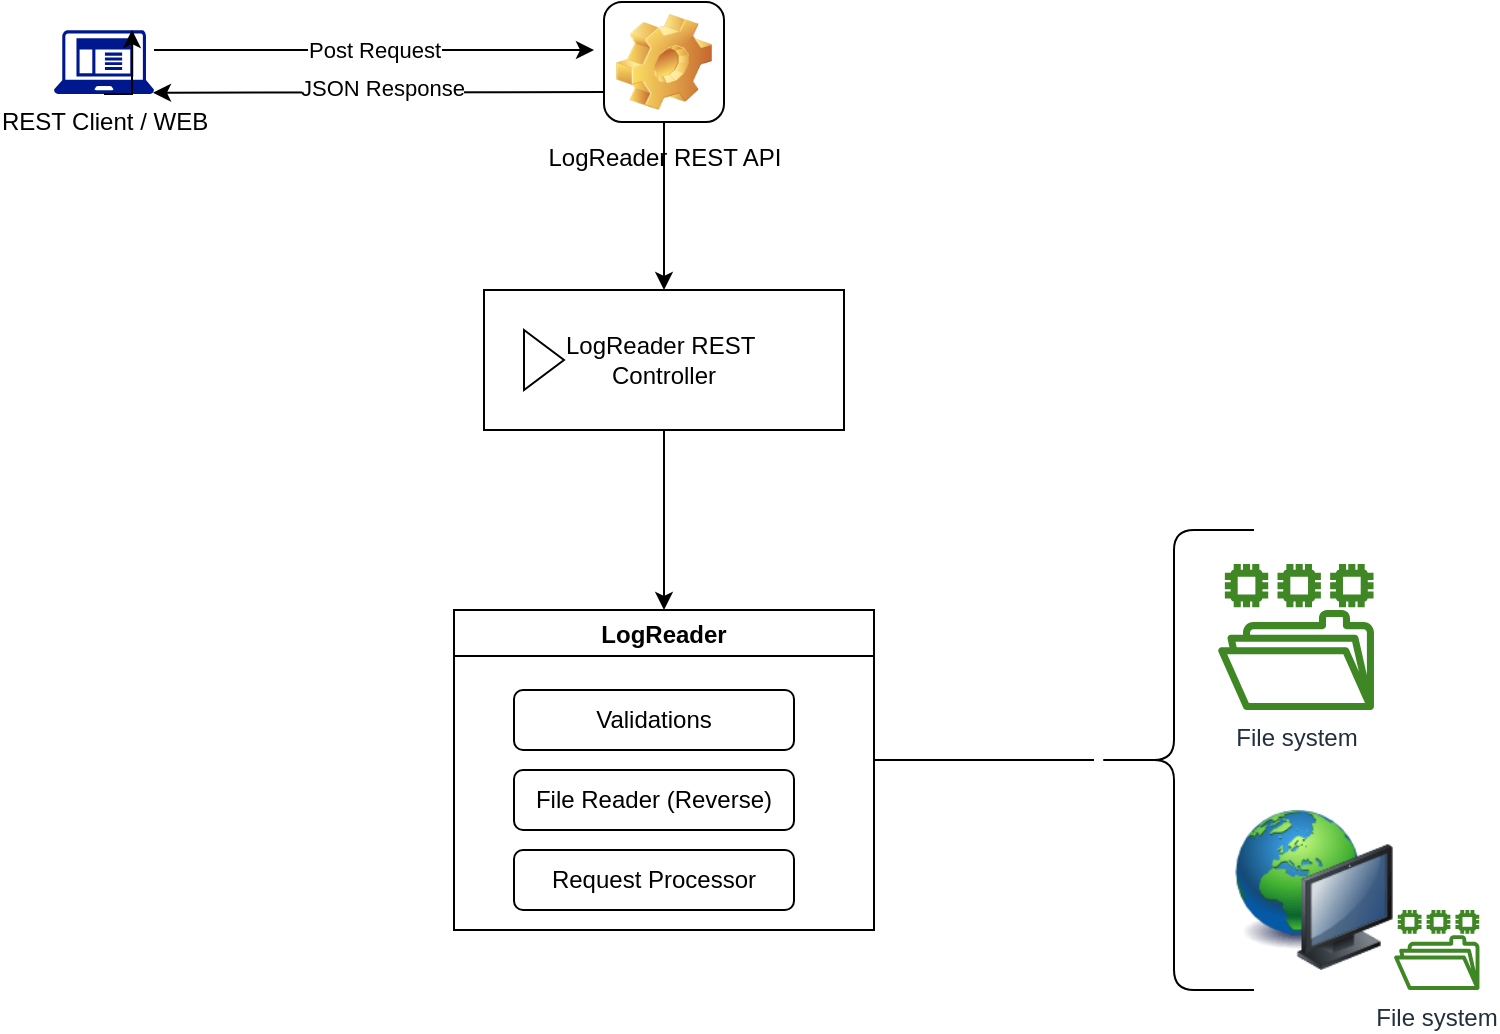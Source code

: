 <mxfile version="15.8.8" type="device"><diagram id="IEn4zY3epH5vK3UQMqGC" name="Page-1"><mxGraphModel dx="1290" dy="653" grid="0" gridSize="10" guides="1" tooltips="1" connect="1" arrows="1" fold="1" page="1" pageScale="1" pageWidth="850" pageHeight="1100" math="0" shadow="0"><root><mxCell id="0"/><mxCell id="1" parent="0"/><mxCell id="MNN06v72fe-Yt4XrgUIh-1" value="LogReader REST API" style="icon;html=1;image=img/clipart/Gear_128x128.png" vertex="1" parent="1"><mxGeometry x="365" y="66" width="60" height="60" as="geometry"/></mxCell><mxCell id="MNN06v72fe-Yt4XrgUIh-4" value="LogReader REST&amp;nbsp;&lt;br&gt;Controller" style="html=1;whiteSpace=wrap;container=1;recursiveResize=0;collapsible=0;" vertex="1" parent="1"><mxGeometry x="305" y="210" width="180" height="70" as="geometry"/></mxCell><mxCell id="MNN06v72fe-Yt4XrgUIh-5" value="" style="triangle;html=1;whiteSpace=wrap;" vertex="1" parent="MNN06v72fe-Yt4XrgUIh-4"><mxGeometry x="20" y="20" width="20" height="30" as="geometry"/></mxCell><mxCell id="MNN06v72fe-Yt4XrgUIh-7" value="REST Client / WEB" style="sketch=0;aspect=fixed;pointerEvents=1;shadow=0;dashed=0;html=1;strokeColor=none;labelPosition=center;verticalLabelPosition=bottom;verticalAlign=top;align=center;fillColor=#00188D;shape=mxgraph.mscae.enterprise.client_application" vertex="1" parent="1"><mxGeometry x="90" y="80" width="50" height="32" as="geometry"/></mxCell><mxCell id="MNN06v72fe-Yt4XrgUIh-8" value="File system" style="sketch=0;outlineConnect=0;fontColor=#232F3E;gradientColor=none;fillColor=#3F8624;strokeColor=none;dashed=0;verticalLabelPosition=bottom;verticalAlign=top;align=center;html=1;fontSize=12;fontStyle=0;aspect=fixed;pointerEvents=1;shape=mxgraph.aws4.file_system;" vertex="1" parent="1"><mxGeometry x="672" y="347" width="78" height="73" as="geometry"/></mxCell><mxCell id="MNN06v72fe-Yt4XrgUIh-9" value="" style="image;html=1;image=img/lib/clip_art/computers/Network_128x128.png" vertex="1" parent="1"><mxGeometry x="680" y="470" width="80" height="80" as="geometry"/></mxCell><mxCell id="MNN06v72fe-Yt4XrgUIh-10" value="File system" style="sketch=0;outlineConnect=0;fontColor=#232F3E;gradientColor=none;fillColor=#3F8624;strokeColor=none;dashed=0;verticalLabelPosition=bottom;verticalAlign=top;align=center;html=1;fontSize=12;fontStyle=0;aspect=fixed;pointerEvents=1;shape=mxgraph.aws4.file_system;" vertex="1" parent="1"><mxGeometry x="760" y="520" width="42.74" height="40" as="geometry"/></mxCell><mxCell id="MNN06v72fe-Yt4XrgUIh-11" style="edgeStyle=orthogonalEdgeStyle;rounded=0;orthogonalLoop=1;jettySize=auto;html=1;exitX=0.5;exitY=1;exitDx=0;exitDy=0;exitPerimeter=0;entryX=0.78;entryY=0;entryDx=0;entryDy=0;entryPerimeter=0;" edge="1" parent="1" source="MNN06v72fe-Yt4XrgUIh-7" target="MNN06v72fe-Yt4XrgUIh-7"><mxGeometry relative="1" as="geometry"/></mxCell><mxCell id="MNN06v72fe-Yt4XrgUIh-12" value="" style="shape=curlyBracket;whiteSpace=wrap;html=1;rounded=1;" vertex="1" parent="1"><mxGeometry x="610" y="330" width="80" height="230" as="geometry"/></mxCell><mxCell id="MNN06v72fe-Yt4XrgUIh-31" value="LogReader" style="swimlane;" vertex="1" parent="1"><mxGeometry x="290" y="370" width="210" height="160" as="geometry"/></mxCell><mxCell id="MNN06v72fe-Yt4XrgUIh-32" value="Validations" style="rounded=1;whiteSpace=wrap;html=1;" vertex="1" parent="MNN06v72fe-Yt4XrgUIh-31"><mxGeometry x="30" y="40" width="140" height="30" as="geometry"/></mxCell><mxCell id="MNN06v72fe-Yt4XrgUIh-34" value="File Reader (Reverse)" style="rounded=1;whiteSpace=wrap;html=1;" vertex="1" parent="MNN06v72fe-Yt4XrgUIh-31"><mxGeometry x="30" y="80" width="140" height="30" as="geometry"/></mxCell><mxCell id="MNN06v72fe-Yt4XrgUIh-35" value="Request Processor" style="rounded=1;whiteSpace=wrap;html=1;" vertex="1" parent="MNN06v72fe-Yt4XrgUIh-31"><mxGeometry x="30" y="120" width="140" height="30" as="geometry"/></mxCell><mxCell id="MNN06v72fe-Yt4XrgUIh-36" value="Post Request" style="endArrow=classic;html=1;rounded=0;" edge="1" parent="1"><mxGeometry width="50" height="50" relative="1" as="geometry"><mxPoint x="140" y="90" as="sourcePoint"/><mxPoint x="360" y="90" as="targetPoint"/><Array as="points"><mxPoint x="320" y="90"/></Array></mxGeometry></mxCell><mxCell id="MNN06v72fe-Yt4XrgUIh-37" value="" style="endArrow=classic;html=1;rounded=0;entryX=0.5;entryY=0;entryDx=0;entryDy=0;" edge="1" parent="1" source="MNN06v72fe-Yt4XrgUIh-1" target="MNN06v72fe-Yt4XrgUIh-4"><mxGeometry width="50" height="50" relative="1" as="geometry"><mxPoint x="540" y="230" as="sourcePoint"/><mxPoint x="590" y="180" as="targetPoint"/></mxGeometry></mxCell><mxCell id="MNN06v72fe-Yt4XrgUIh-38" value="" style="endArrow=classic;html=1;rounded=0;entryX=0.5;entryY=0;entryDx=0;entryDy=0;" edge="1" parent="1" source="MNN06v72fe-Yt4XrgUIh-4" target="MNN06v72fe-Yt4XrgUIh-31"><mxGeometry width="50" height="50" relative="1" as="geometry"><mxPoint x="430" y="350" as="sourcePoint"/><mxPoint x="480" y="300" as="targetPoint"/></mxGeometry></mxCell><mxCell id="MNN06v72fe-Yt4XrgUIh-39" value="" style="endArrow=none;html=1;rounded=0;" edge="1" parent="1" target="MNN06v72fe-Yt4XrgUIh-12"><mxGeometry width="50" height="50" relative="1" as="geometry"><mxPoint x="500" y="445" as="sourcePoint"/><mxPoint x="580" y="450" as="targetPoint"/></mxGeometry></mxCell><mxCell id="MNN06v72fe-Yt4XrgUIh-41" value="" style="endArrow=classic;html=1;rounded=0;exitX=0;exitY=0.75;exitDx=0;exitDy=0;entryX=0.99;entryY=0.98;entryDx=0;entryDy=0;entryPerimeter=0;" edge="1" parent="1" source="MNN06v72fe-Yt4XrgUIh-1" target="MNN06v72fe-Yt4XrgUIh-7"><mxGeometry width="50" height="50" relative="1" as="geometry"><mxPoint x="120" y="360" as="sourcePoint"/><mxPoint x="170" y="310" as="targetPoint"/></mxGeometry></mxCell><mxCell id="MNN06v72fe-Yt4XrgUIh-43" value="JSON Response" style="edgeLabel;html=1;align=center;verticalAlign=middle;resizable=0;points=[];" vertex="1" connectable="0" parent="MNN06v72fe-Yt4XrgUIh-41"><mxGeometry x="-0.016" y="-2" relative="1" as="geometry"><mxPoint as="offset"/></mxGeometry></mxCell></root></mxGraphModel></diagram></mxfile>
